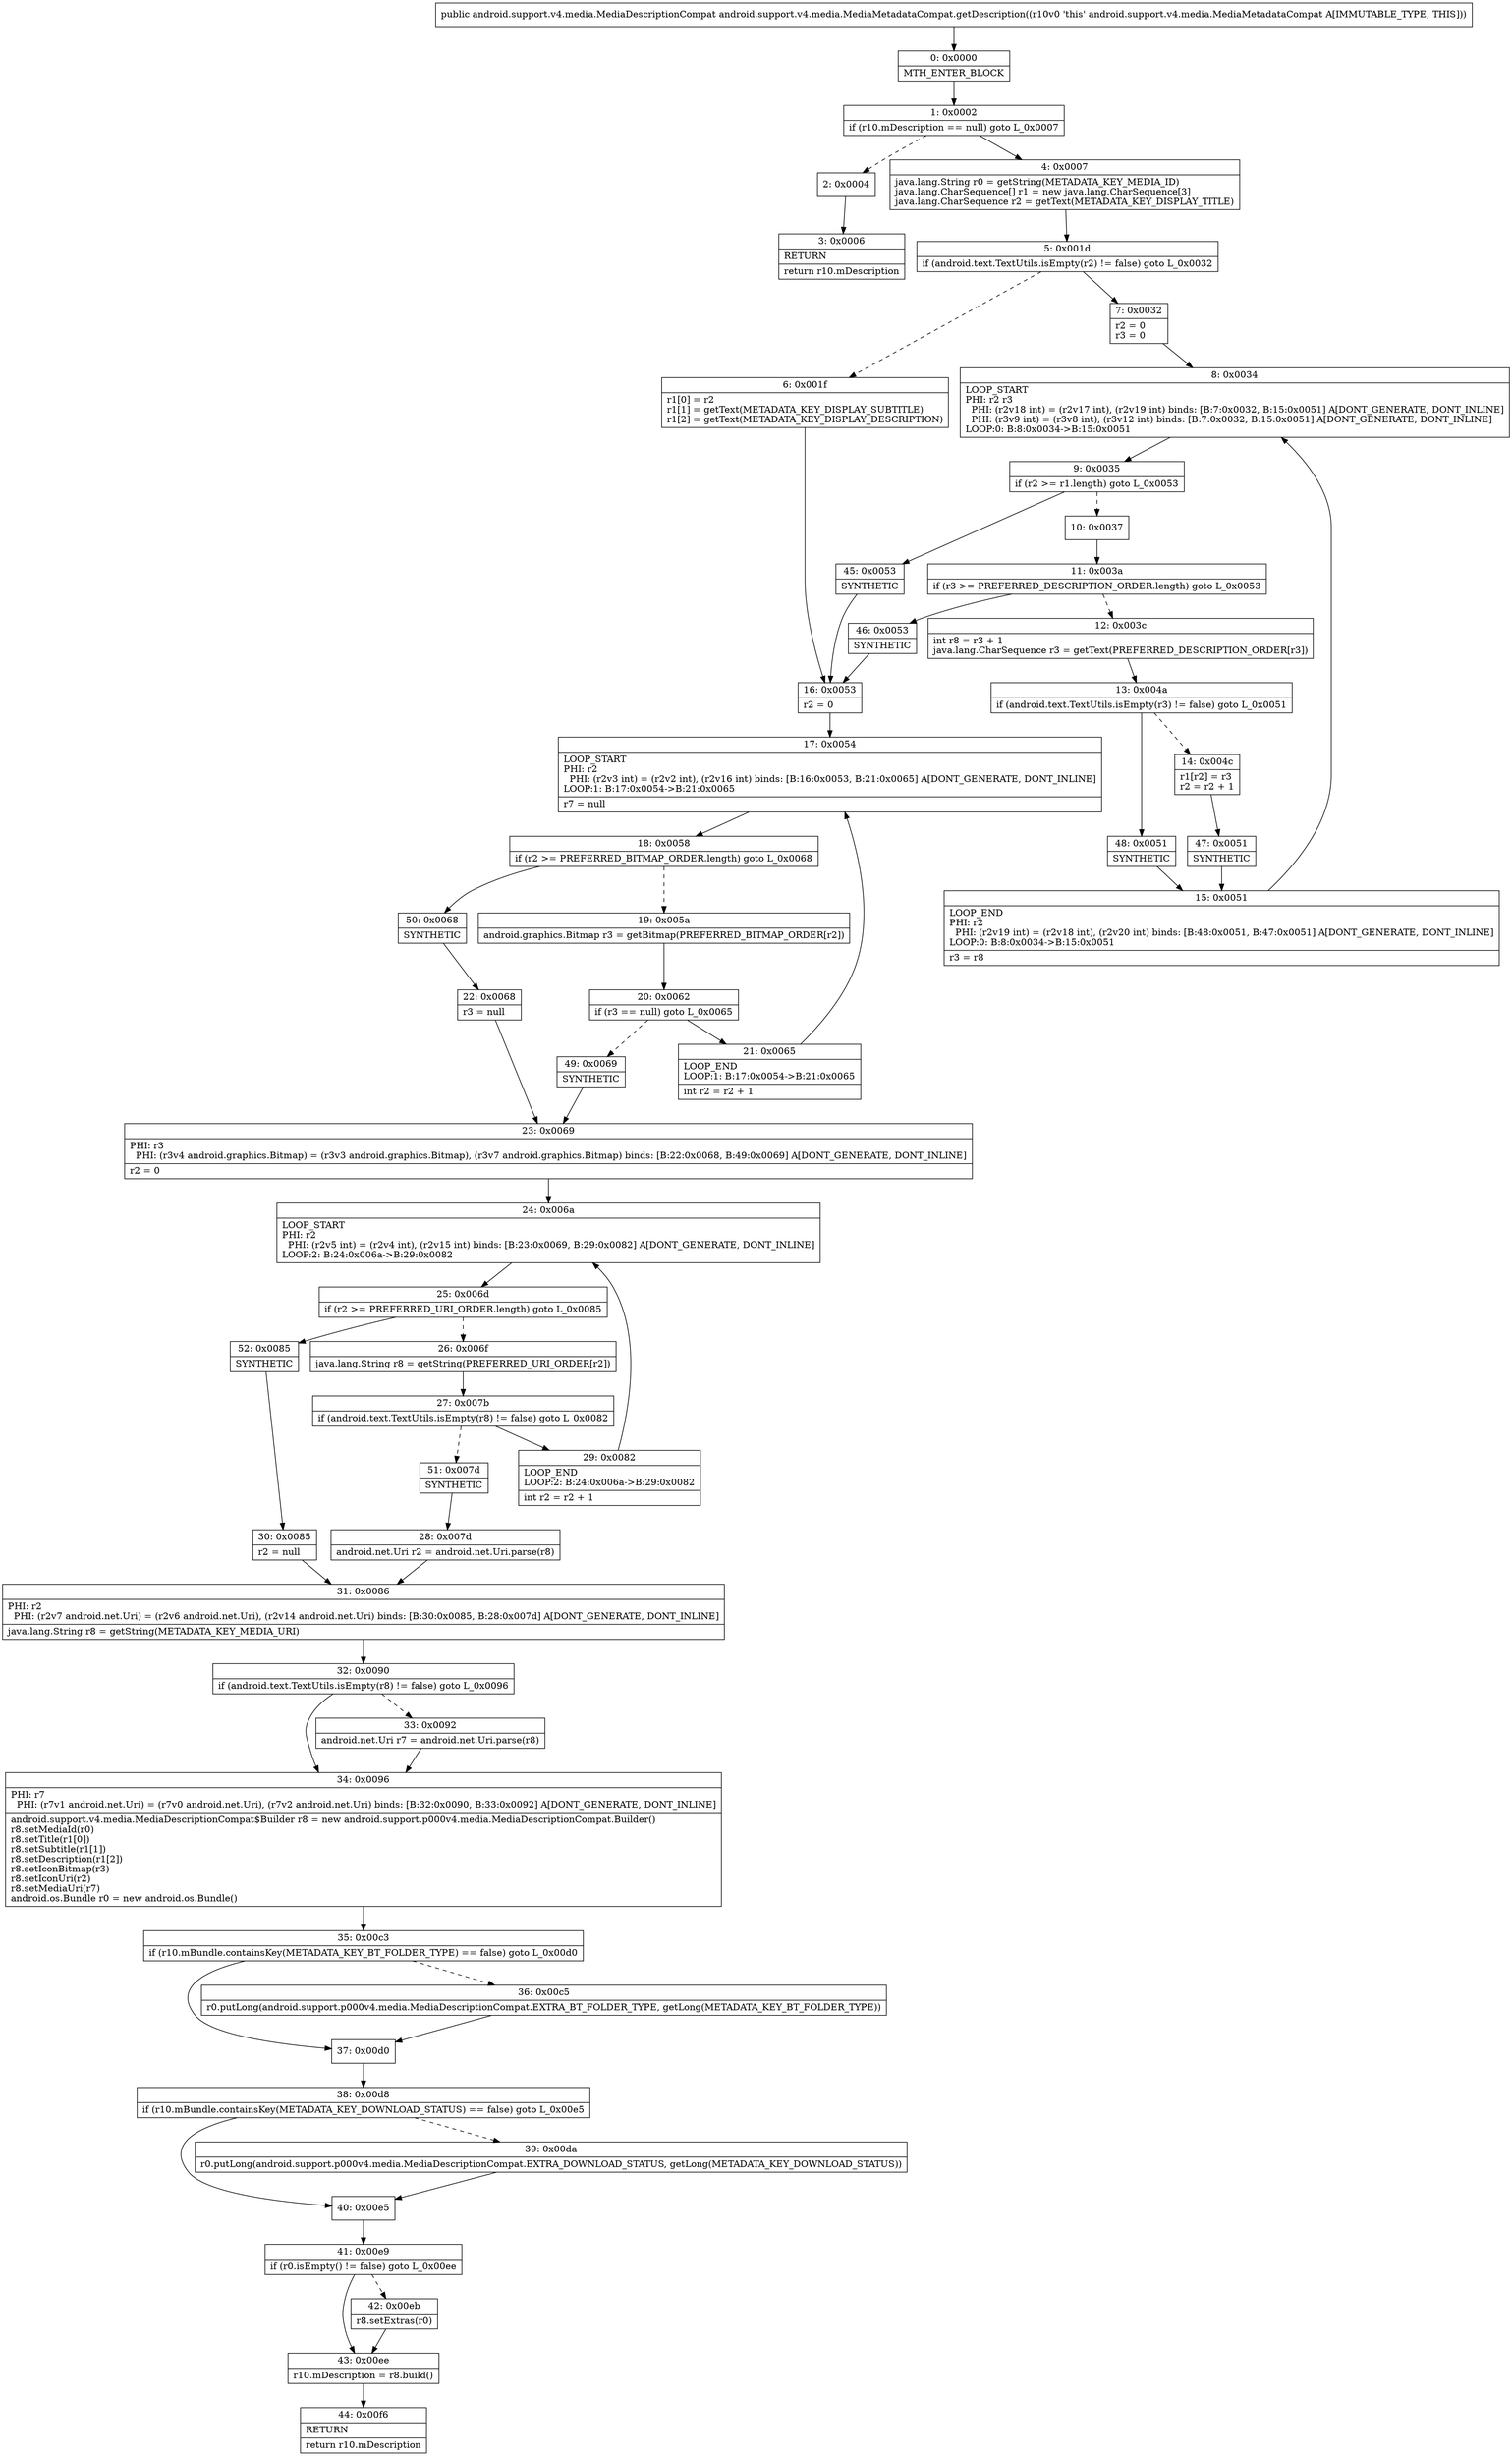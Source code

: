 digraph "CFG forandroid.support.v4.media.MediaMetadataCompat.getDescription()Landroid\/support\/v4\/media\/MediaDescriptionCompat;" {
Node_0 [shape=record,label="{0\:\ 0x0000|MTH_ENTER_BLOCK\l}"];
Node_1 [shape=record,label="{1\:\ 0x0002|if (r10.mDescription == null) goto L_0x0007\l}"];
Node_2 [shape=record,label="{2\:\ 0x0004}"];
Node_3 [shape=record,label="{3\:\ 0x0006|RETURN\l|return r10.mDescription\l}"];
Node_4 [shape=record,label="{4\:\ 0x0007|java.lang.String r0 = getString(METADATA_KEY_MEDIA_ID)\ljava.lang.CharSequence[] r1 = new java.lang.CharSequence[3]\ljava.lang.CharSequence r2 = getText(METADATA_KEY_DISPLAY_TITLE)\l}"];
Node_5 [shape=record,label="{5\:\ 0x001d|if (android.text.TextUtils.isEmpty(r2) != false) goto L_0x0032\l}"];
Node_6 [shape=record,label="{6\:\ 0x001f|r1[0] = r2\lr1[1] = getText(METADATA_KEY_DISPLAY_SUBTITLE)\lr1[2] = getText(METADATA_KEY_DISPLAY_DESCRIPTION)\l}"];
Node_7 [shape=record,label="{7\:\ 0x0032|r2 = 0\lr3 = 0\l}"];
Node_8 [shape=record,label="{8\:\ 0x0034|LOOP_START\lPHI: r2 r3 \l  PHI: (r2v18 int) = (r2v17 int), (r2v19 int) binds: [B:7:0x0032, B:15:0x0051] A[DONT_GENERATE, DONT_INLINE]\l  PHI: (r3v9 int) = (r3v8 int), (r3v12 int) binds: [B:7:0x0032, B:15:0x0051] A[DONT_GENERATE, DONT_INLINE]\lLOOP:0: B:8:0x0034\-\>B:15:0x0051\l}"];
Node_9 [shape=record,label="{9\:\ 0x0035|if (r2 \>= r1.length) goto L_0x0053\l}"];
Node_10 [shape=record,label="{10\:\ 0x0037}"];
Node_11 [shape=record,label="{11\:\ 0x003a|if (r3 \>= PREFERRED_DESCRIPTION_ORDER.length) goto L_0x0053\l}"];
Node_12 [shape=record,label="{12\:\ 0x003c|int r8 = r3 + 1\ljava.lang.CharSequence r3 = getText(PREFERRED_DESCRIPTION_ORDER[r3])\l}"];
Node_13 [shape=record,label="{13\:\ 0x004a|if (android.text.TextUtils.isEmpty(r3) != false) goto L_0x0051\l}"];
Node_14 [shape=record,label="{14\:\ 0x004c|r1[r2] = r3\lr2 = r2 + 1\l}"];
Node_15 [shape=record,label="{15\:\ 0x0051|LOOP_END\lPHI: r2 \l  PHI: (r2v19 int) = (r2v18 int), (r2v20 int) binds: [B:48:0x0051, B:47:0x0051] A[DONT_GENERATE, DONT_INLINE]\lLOOP:0: B:8:0x0034\-\>B:15:0x0051\l|r3 = r8\l}"];
Node_16 [shape=record,label="{16\:\ 0x0053|r2 = 0\l}"];
Node_17 [shape=record,label="{17\:\ 0x0054|LOOP_START\lPHI: r2 \l  PHI: (r2v3 int) = (r2v2 int), (r2v16 int) binds: [B:16:0x0053, B:21:0x0065] A[DONT_GENERATE, DONT_INLINE]\lLOOP:1: B:17:0x0054\-\>B:21:0x0065\l|r7 = null\l}"];
Node_18 [shape=record,label="{18\:\ 0x0058|if (r2 \>= PREFERRED_BITMAP_ORDER.length) goto L_0x0068\l}"];
Node_19 [shape=record,label="{19\:\ 0x005a|android.graphics.Bitmap r3 = getBitmap(PREFERRED_BITMAP_ORDER[r2])\l}"];
Node_20 [shape=record,label="{20\:\ 0x0062|if (r3 == null) goto L_0x0065\l}"];
Node_21 [shape=record,label="{21\:\ 0x0065|LOOP_END\lLOOP:1: B:17:0x0054\-\>B:21:0x0065\l|int r2 = r2 + 1\l}"];
Node_22 [shape=record,label="{22\:\ 0x0068|r3 = null\l}"];
Node_23 [shape=record,label="{23\:\ 0x0069|PHI: r3 \l  PHI: (r3v4 android.graphics.Bitmap) = (r3v3 android.graphics.Bitmap), (r3v7 android.graphics.Bitmap) binds: [B:22:0x0068, B:49:0x0069] A[DONT_GENERATE, DONT_INLINE]\l|r2 = 0\l}"];
Node_24 [shape=record,label="{24\:\ 0x006a|LOOP_START\lPHI: r2 \l  PHI: (r2v5 int) = (r2v4 int), (r2v15 int) binds: [B:23:0x0069, B:29:0x0082] A[DONT_GENERATE, DONT_INLINE]\lLOOP:2: B:24:0x006a\-\>B:29:0x0082\l}"];
Node_25 [shape=record,label="{25\:\ 0x006d|if (r2 \>= PREFERRED_URI_ORDER.length) goto L_0x0085\l}"];
Node_26 [shape=record,label="{26\:\ 0x006f|java.lang.String r8 = getString(PREFERRED_URI_ORDER[r2])\l}"];
Node_27 [shape=record,label="{27\:\ 0x007b|if (android.text.TextUtils.isEmpty(r8) != false) goto L_0x0082\l}"];
Node_28 [shape=record,label="{28\:\ 0x007d|android.net.Uri r2 = android.net.Uri.parse(r8)\l}"];
Node_29 [shape=record,label="{29\:\ 0x0082|LOOP_END\lLOOP:2: B:24:0x006a\-\>B:29:0x0082\l|int r2 = r2 + 1\l}"];
Node_30 [shape=record,label="{30\:\ 0x0085|r2 = null\l}"];
Node_31 [shape=record,label="{31\:\ 0x0086|PHI: r2 \l  PHI: (r2v7 android.net.Uri) = (r2v6 android.net.Uri), (r2v14 android.net.Uri) binds: [B:30:0x0085, B:28:0x007d] A[DONT_GENERATE, DONT_INLINE]\l|java.lang.String r8 = getString(METADATA_KEY_MEDIA_URI)\l}"];
Node_32 [shape=record,label="{32\:\ 0x0090|if (android.text.TextUtils.isEmpty(r8) != false) goto L_0x0096\l}"];
Node_33 [shape=record,label="{33\:\ 0x0092|android.net.Uri r7 = android.net.Uri.parse(r8)\l}"];
Node_34 [shape=record,label="{34\:\ 0x0096|PHI: r7 \l  PHI: (r7v1 android.net.Uri) = (r7v0 android.net.Uri), (r7v2 android.net.Uri) binds: [B:32:0x0090, B:33:0x0092] A[DONT_GENERATE, DONT_INLINE]\l|android.support.v4.media.MediaDescriptionCompat$Builder r8 = new android.support.p000v4.media.MediaDescriptionCompat.Builder()\lr8.setMediaId(r0)\lr8.setTitle(r1[0])\lr8.setSubtitle(r1[1])\lr8.setDescription(r1[2])\lr8.setIconBitmap(r3)\lr8.setIconUri(r2)\lr8.setMediaUri(r7)\landroid.os.Bundle r0 = new android.os.Bundle()\l}"];
Node_35 [shape=record,label="{35\:\ 0x00c3|if (r10.mBundle.containsKey(METADATA_KEY_BT_FOLDER_TYPE) == false) goto L_0x00d0\l}"];
Node_36 [shape=record,label="{36\:\ 0x00c5|r0.putLong(android.support.p000v4.media.MediaDescriptionCompat.EXTRA_BT_FOLDER_TYPE, getLong(METADATA_KEY_BT_FOLDER_TYPE))\l}"];
Node_37 [shape=record,label="{37\:\ 0x00d0}"];
Node_38 [shape=record,label="{38\:\ 0x00d8|if (r10.mBundle.containsKey(METADATA_KEY_DOWNLOAD_STATUS) == false) goto L_0x00e5\l}"];
Node_39 [shape=record,label="{39\:\ 0x00da|r0.putLong(android.support.p000v4.media.MediaDescriptionCompat.EXTRA_DOWNLOAD_STATUS, getLong(METADATA_KEY_DOWNLOAD_STATUS))\l}"];
Node_40 [shape=record,label="{40\:\ 0x00e5}"];
Node_41 [shape=record,label="{41\:\ 0x00e9|if (r0.isEmpty() != false) goto L_0x00ee\l}"];
Node_42 [shape=record,label="{42\:\ 0x00eb|r8.setExtras(r0)\l}"];
Node_43 [shape=record,label="{43\:\ 0x00ee|r10.mDescription = r8.build()\l}"];
Node_44 [shape=record,label="{44\:\ 0x00f6|RETURN\l|return r10.mDescription\l}"];
Node_45 [shape=record,label="{45\:\ 0x0053|SYNTHETIC\l}"];
Node_46 [shape=record,label="{46\:\ 0x0053|SYNTHETIC\l}"];
Node_47 [shape=record,label="{47\:\ 0x0051|SYNTHETIC\l}"];
Node_48 [shape=record,label="{48\:\ 0x0051|SYNTHETIC\l}"];
Node_49 [shape=record,label="{49\:\ 0x0069|SYNTHETIC\l}"];
Node_50 [shape=record,label="{50\:\ 0x0068|SYNTHETIC\l}"];
Node_51 [shape=record,label="{51\:\ 0x007d|SYNTHETIC\l}"];
Node_52 [shape=record,label="{52\:\ 0x0085|SYNTHETIC\l}"];
MethodNode[shape=record,label="{public android.support.v4.media.MediaDescriptionCompat android.support.v4.media.MediaMetadataCompat.getDescription((r10v0 'this' android.support.v4.media.MediaMetadataCompat A[IMMUTABLE_TYPE, THIS])) }"];
MethodNode -> Node_0;
Node_0 -> Node_1;
Node_1 -> Node_2[style=dashed];
Node_1 -> Node_4;
Node_2 -> Node_3;
Node_4 -> Node_5;
Node_5 -> Node_6[style=dashed];
Node_5 -> Node_7;
Node_6 -> Node_16;
Node_7 -> Node_8;
Node_8 -> Node_9;
Node_9 -> Node_10[style=dashed];
Node_9 -> Node_45;
Node_10 -> Node_11;
Node_11 -> Node_12[style=dashed];
Node_11 -> Node_46;
Node_12 -> Node_13;
Node_13 -> Node_14[style=dashed];
Node_13 -> Node_48;
Node_14 -> Node_47;
Node_15 -> Node_8;
Node_16 -> Node_17;
Node_17 -> Node_18;
Node_18 -> Node_19[style=dashed];
Node_18 -> Node_50;
Node_19 -> Node_20;
Node_20 -> Node_21;
Node_20 -> Node_49[style=dashed];
Node_21 -> Node_17;
Node_22 -> Node_23;
Node_23 -> Node_24;
Node_24 -> Node_25;
Node_25 -> Node_26[style=dashed];
Node_25 -> Node_52;
Node_26 -> Node_27;
Node_27 -> Node_29;
Node_27 -> Node_51[style=dashed];
Node_28 -> Node_31;
Node_29 -> Node_24;
Node_30 -> Node_31;
Node_31 -> Node_32;
Node_32 -> Node_33[style=dashed];
Node_32 -> Node_34;
Node_33 -> Node_34;
Node_34 -> Node_35;
Node_35 -> Node_36[style=dashed];
Node_35 -> Node_37;
Node_36 -> Node_37;
Node_37 -> Node_38;
Node_38 -> Node_39[style=dashed];
Node_38 -> Node_40;
Node_39 -> Node_40;
Node_40 -> Node_41;
Node_41 -> Node_42[style=dashed];
Node_41 -> Node_43;
Node_42 -> Node_43;
Node_43 -> Node_44;
Node_45 -> Node_16;
Node_46 -> Node_16;
Node_47 -> Node_15;
Node_48 -> Node_15;
Node_49 -> Node_23;
Node_50 -> Node_22;
Node_51 -> Node_28;
Node_52 -> Node_30;
}


